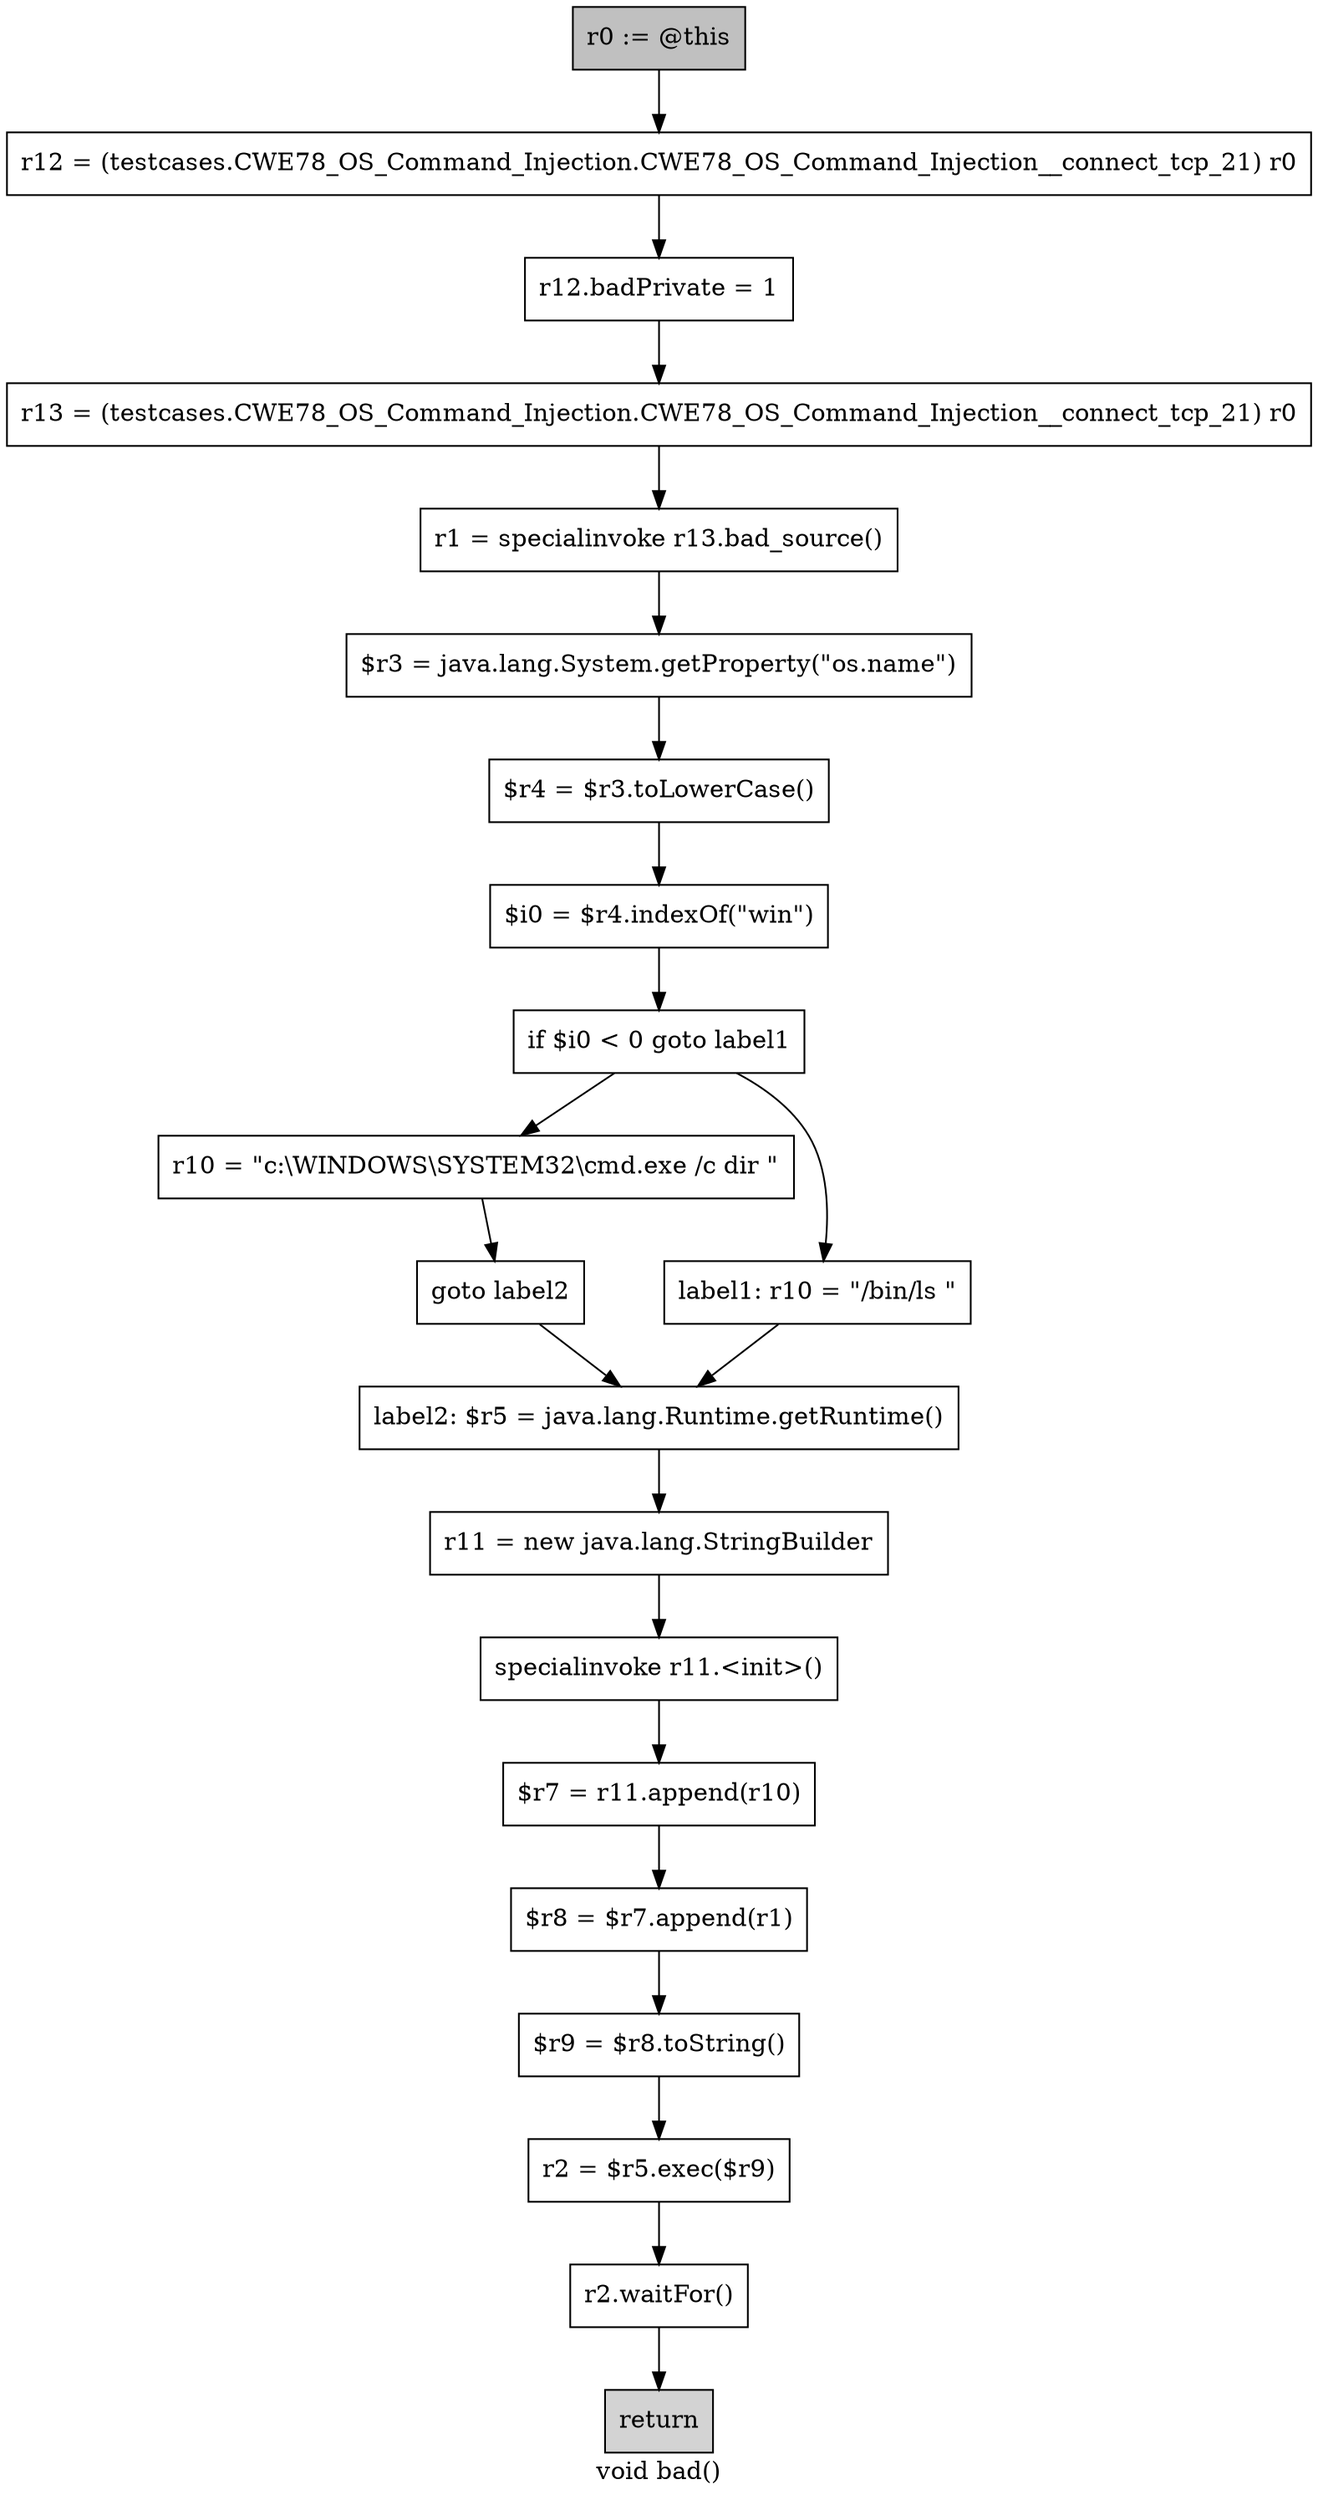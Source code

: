 digraph "void bad()" {
    label="void bad()";
    node [shape=box];
    "0" [style=filled,fillcolor=gray,label="r0 := @this",];
    "1" [label="r12 = (testcases.CWE78_OS_Command_Injection.CWE78_OS_Command_Injection__connect_tcp_21) r0",];
    "0"->"1";
    "2" [label="r12.badPrivate = 1",];
    "1"->"2";
    "3" [label="r13 = (testcases.CWE78_OS_Command_Injection.CWE78_OS_Command_Injection__connect_tcp_21) r0",];
    "2"->"3";
    "4" [label="r1 = specialinvoke r13.bad_source()",];
    "3"->"4";
    "5" [label="$r3 = java.lang.System.getProperty(\"os.name\")",];
    "4"->"5";
    "6" [label="$r4 = $r3.toLowerCase()",];
    "5"->"6";
    "7" [label="$i0 = $r4.indexOf(\"win\")",];
    "6"->"7";
    "8" [label="if $i0 < 0 goto label1",];
    "7"->"8";
    "9" [label="r10 = \"c:\\WINDOWS\\SYSTEM32\\cmd.exe /c dir \"",];
    "8"->"9";
    "11" [label="label1: r10 = \"/bin/ls \"",];
    "8"->"11";
    "10" [label="goto label2",];
    "9"->"10";
    "12" [label="label2: $r5 = java.lang.Runtime.getRuntime()",];
    "10"->"12";
    "11"->"12";
    "13" [label="r11 = new java.lang.StringBuilder",];
    "12"->"13";
    "14" [label="specialinvoke r11.<init>()",];
    "13"->"14";
    "15" [label="$r7 = r11.append(r10)",];
    "14"->"15";
    "16" [label="$r8 = $r7.append(r1)",];
    "15"->"16";
    "17" [label="$r9 = $r8.toString()",];
    "16"->"17";
    "18" [label="r2 = $r5.exec($r9)",];
    "17"->"18";
    "19" [label="r2.waitFor()",];
    "18"->"19";
    "20" [style=filled,fillcolor=lightgray,label="return",];
    "19"->"20";
}
